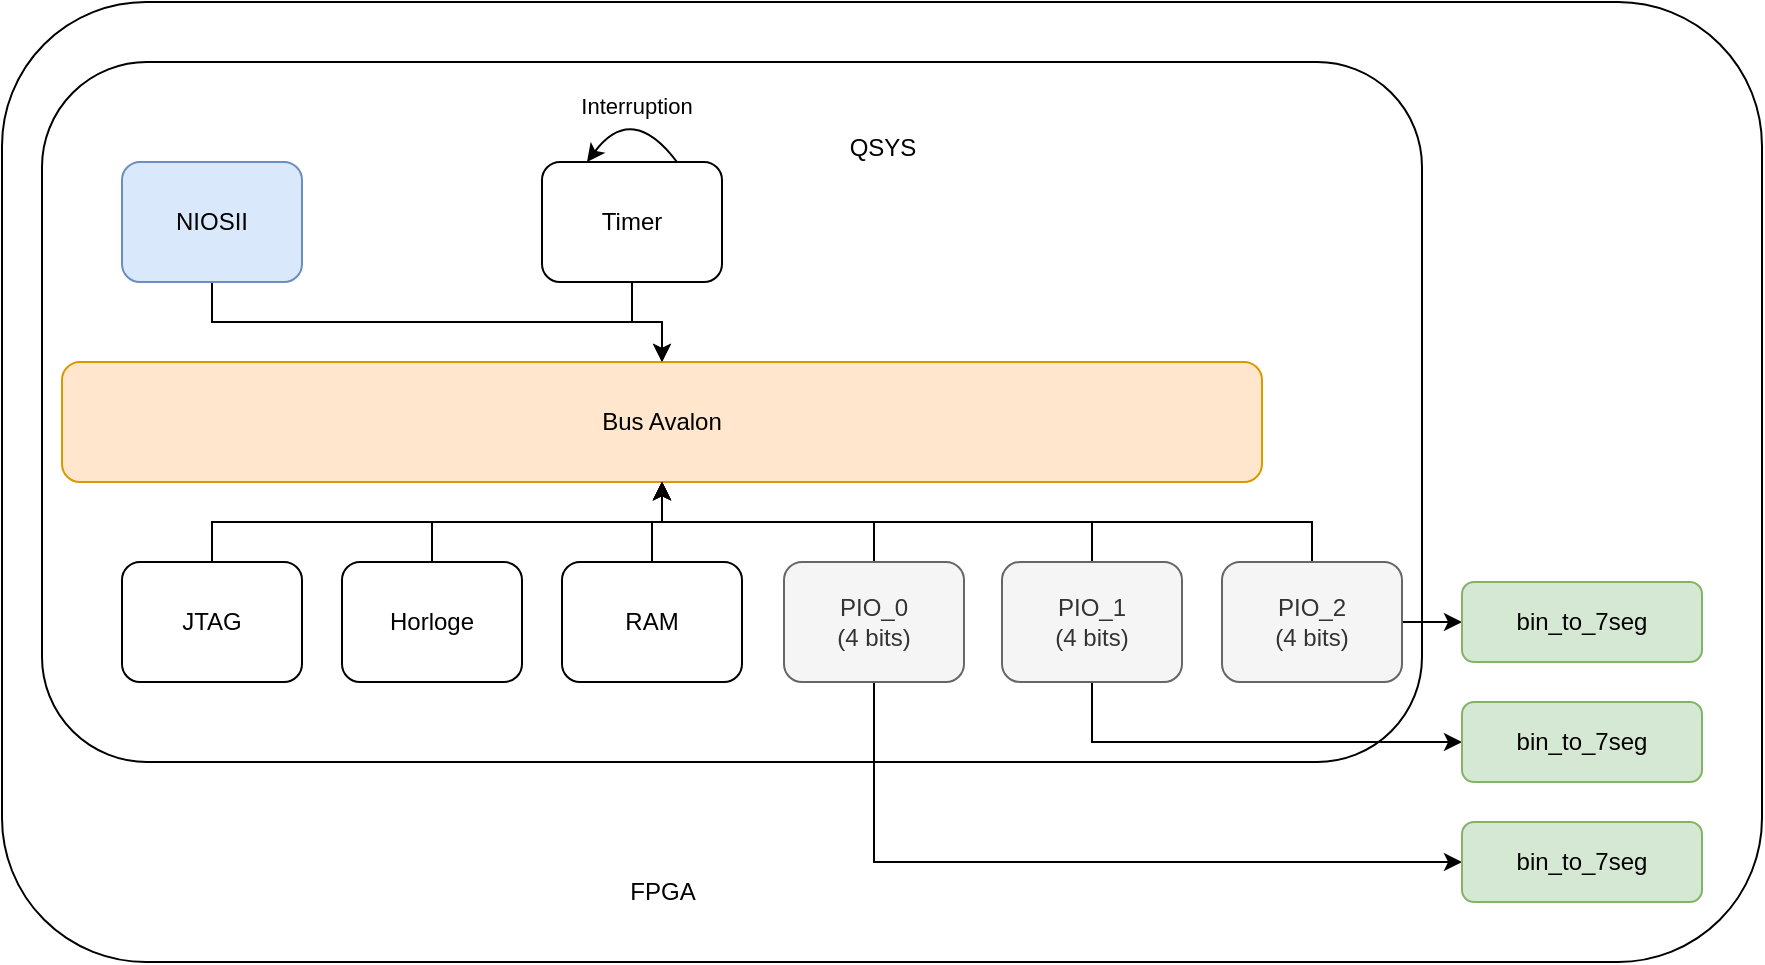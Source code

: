 <mxfile version="22.1.21" type="device">
  <diagram name="Page-1" id="R6xULGAA-0YLK9sYTk9Q">
    <mxGraphModel dx="1829" dy="569" grid="1" gridSize="10" guides="1" tooltips="1" connect="1" arrows="1" fold="1" page="1" pageScale="1" pageWidth="827" pageHeight="1169" math="0" shadow="0">
      <root>
        <mxCell id="0" />
        <mxCell id="1" parent="0" />
        <mxCell id="tqNJVDaU8XJgOx9cOg4c-35" value="" style="rounded=1;whiteSpace=wrap;html=1;" vertex="1" parent="1">
          <mxGeometry x="-100" y="20" width="880" height="480" as="geometry" />
        </mxCell>
        <mxCell id="tqNJVDaU8XJgOx9cOg4c-19" value="" style="rounded=1;whiteSpace=wrap;html=1;" vertex="1" parent="1">
          <mxGeometry x="-80" y="50" width="690" height="350" as="geometry" />
        </mxCell>
        <mxCell id="tqNJVDaU8XJgOx9cOg4c-7" value="" style="edgeStyle=orthogonalEdgeStyle;rounded=0;orthogonalLoop=1;jettySize=auto;html=1;" edge="1" parent="1" source="tqNJVDaU8XJgOx9cOg4c-2" target="tqNJVDaU8XJgOx9cOg4c-3">
          <mxGeometry relative="1" as="geometry" />
        </mxCell>
        <mxCell id="tqNJVDaU8XJgOx9cOg4c-2" value="NIOSII" style="rounded=1;whiteSpace=wrap;html=1;fillColor=#dae8fc;strokeColor=#6c8ebf;" vertex="1" parent="1">
          <mxGeometry x="-40" y="100" width="90" height="60" as="geometry" />
        </mxCell>
        <mxCell id="tqNJVDaU8XJgOx9cOg4c-3" value="Bus Avalon" style="rounded=1;whiteSpace=wrap;html=1;fillColor=#ffe6cc;strokeColor=#d79b00;" vertex="1" parent="1">
          <mxGeometry x="-70" y="200" width="600" height="60" as="geometry" />
        </mxCell>
        <mxCell id="tqNJVDaU8XJgOx9cOg4c-6" value="" style="edgeStyle=orthogonalEdgeStyle;rounded=0;orthogonalLoop=1;jettySize=auto;html=1;" edge="1" parent="1" source="tqNJVDaU8XJgOx9cOg4c-4" target="tqNJVDaU8XJgOx9cOg4c-3">
          <mxGeometry relative="1" as="geometry" />
        </mxCell>
        <mxCell id="tqNJVDaU8XJgOx9cOg4c-4" value="JTAG" style="rounded=1;whiteSpace=wrap;html=1;" vertex="1" parent="1">
          <mxGeometry x="-40" y="300" width="90" height="60" as="geometry" />
        </mxCell>
        <mxCell id="tqNJVDaU8XJgOx9cOg4c-9" value="" style="edgeStyle=orthogonalEdgeStyle;rounded=0;orthogonalLoop=1;jettySize=auto;html=1;" edge="1" parent="1" source="tqNJVDaU8XJgOx9cOg4c-8" target="tqNJVDaU8XJgOx9cOg4c-3">
          <mxGeometry relative="1" as="geometry" />
        </mxCell>
        <mxCell id="tqNJVDaU8XJgOx9cOg4c-8" value="Horloge" style="rounded=1;whiteSpace=wrap;html=1;" vertex="1" parent="1">
          <mxGeometry x="70" y="300" width="90" height="60" as="geometry" />
        </mxCell>
        <mxCell id="tqNJVDaU8XJgOx9cOg4c-11" value="" style="edgeStyle=orthogonalEdgeStyle;rounded=0;orthogonalLoop=1;jettySize=auto;html=1;" edge="1" parent="1" source="tqNJVDaU8XJgOx9cOg4c-10" target="tqNJVDaU8XJgOx9cOg4c-3">
          <mxGeometry relative="1" as="geometry" />
        </mxCell>
        <mxCell id="tqNJVDaU8XJgOx9cOg4c-10" value="RAM" style="rounded=1;whiteSpace=wrap;html=1;" vertex="1" parent="1">
          <mxGeometry x="180" y="300" width="90" height="60" as="geometry" />
        </mxCell>
        <mxCell id="tqNJVDaU8XJgOx9cOg4c-15" value="" style="edgeStyle=orthogonalEdgeStyle;rounded=0;orthogonalLoop=1;jettySize=auto;html=1;" edge="1" parent="1" source="tqNJVDaU8XJgOx9cOg4c-14" target="tqNJVDaU8XJgOx9cOg4c-3">
          <mxGeometry relative="1" as="geometry" />
        </mxCell>
        <mxCell id="tqNJVDaU8XJgOx9cOg4c-14" value="Timer" style="rounded=1;whiteSpace=wrap;html=1;" vertex="1" parent="1">
          <mxGeometry x="170" y="100" width="90" height="60" as="geometry" />
        </mxCell>
        <mxCell id="tqNJVDaU8XJgOx9cOg4c-16" value="" style="curved=1;endArrow=classic;html=1;rounded=0;exitX=0.75;exitY=0;exitDx=0;exitDy=0;entryX=0.25;entryY=0;entryDx=0;entryDy=0;" edge="1" parent="1" source="tqNJVDaU8XJgOx9cOg4c-14" target="tqNJVDaU8XJgOx9cOg4c-14">
          <mxGeometry width="50" height="50" relative="1" as="geometry">
            <mxPoint x="150" y="140" as="sourcePoint" />
            <mxPoint x="170" y="110" as="targetPoint" />
            <Array as="points">
              <mxPoint x="215" y="70" />
            </Array>
          </mxGeometry>
        </mxCell>
        <mxCell id="tqNJVDaU8XJgOx9cOg4c-17" value="Interruption" style="edgeLabel;html=1;align=center;verticalAlign=middle;resizable=0;points=[];" vertex="1" connectable="0" parent="tqNJVDaU8XJgOx9cOg4c-16">
          <mxGeometry x="-0.065" relative="1" as="geometry">
            <mxPoint as="offset" />
          </mxGeometry>
        </mxCell>
        <mxCell id="tqNJVDaU8XJgOx9cOg4c-18" value="QSYS" style="text;html=1;align=center;verticalAlign=middle;resizable=0;points=[];autosize=1;strokeColor=none;fillColor=none;" vertex="1" parent="1">
          <mxGeometry x="310" y="78" width="60" height="30" as="geometry" />
        </mxCell>
        <mxCell id="tqNJVDaU8XJgOx9cOg4c-26" value="" style="edgeStyle=orthogonalEdgeStyle;rounded=0;orthogonalLoop=1;jettySize=auto;html=1;" edge="1" parent="1" source="tqNJVDaU8XJgOx9cOg4c-20" target="tqNJVDaU8XJgOx9cOg4c-3">
          <mxGeometry relative="1" as="geometry" />
        </mxCell>
        <mxCell id="tqNJVDaU8XJgOx9cOg4c-30" value="" style="edgeStyle=orthogonalEdgeStyle;rounded=0;orthogonalLoop=1;jettySize=auto;html=1;" edge="1" parent="1" source="tqNJVDaU8XJgOx9cOg4c-20" target="tqNJVDaU8XJgOx9cOg4c-28">
          <mxGeometry relative="1" as="geometry" />
        </mxCell>
        <mxCell id="tqNJVDaU8XJgOx9cOg4c-20" value="PIO_2&lt;br&gt;(4 bits)" style="rounded=1;whiteSpace=wrap;html=1;fillColor=#f5f5f5;fontColor=#333333;strokeColor=#666666;" vertex="1" parent="1">
          <mxGeometry x="510" y="300" width="90" height="60" as="geometry" />
        </mxCell>
        <mxCell id="tqNJVDaU8XJgOx9cOg4c-23" value="" style="edgeStyle=orthogonalEdgeStyle;rounded=0;orthogonalLoop=1;jettySize=auto;html=1;" edge="1" parent="1" source="tqNJVDaU8XJgOx9cOg4c-21" target="tqNJVDaU8XJgOx9cOg4c-3">
          <mxGeometry relative="1" as="geometry" />
        </mxCell>
        <mxCell id="tqNJVDaU8XJgOx9cOg4c-34" style="edgeStyle=orthogonalEdgeStyle;rounded=0;orthogonalLoop=1;jettySize=auto;html=1;entryX=0;entryY=0.5;entryDx=0;entryDy=0;" edge="1" parent="1" source="tqNJVDaU8XJgOx9cOg4c-21" target="tqNJVDaU8XJgOx9cOg4c-27">
          <mxGeometry relative="1" as="geometry">
            <Array as="points">
              <mxPoint x="336" y="450" />
            </Array>
          </mxGeometry>
        </mxCell>
        <mxCell id="tqNJVDaU8XJgOx9cOg4c-21" value="PIO_0&lt;br&gt;(4 bits)" style="rounded=1;whiteSpace=wrap;html=1;fillColor=#f5f5f5;fontColor=#333333;strokeColor=#666666;" vertex="1" parent="1">
          <mxGeometry x="291" y="300" width="90" height="60" as="geometry" />
        </mxCell>
        <mxCell id="tqNJVDaU8XJgOx9cOg4c-25" value="" style="edgeStyle=orthogonalEdgeStyle;rounded=0;orthogonalLoop=1;jettySize=auto;html=1;" edge="1" parent="1" source="tqNJVDaU8XJgOx9cOg4c-22" target="tqNJVDaU8XJgOx9cOg4c-3">
          <mxGeometry relative="1" as="geometry" />
        </mxCell>
        <mxCell id="tqNJVDaU8XJgOx9cOg4c-33" style="edgeStyle=orthogonalEdgeStyle;rounded=0;orthogonalLoop=1;jettySize=auto;html=1;entryX=0;entryY=0.5;entryDx=0;entryDy=0;" edge="1" parent="1" source="tqNJVDaU8XJgOx9cOg4c-22" target="tqNJVDaU8XJgOx9cOg4c-29">
          <mxGeometry relative="1" as="geometry">
            <Array as="points">
              <mxPoint x="445" y="390" />
            </Array>
          </mxGeometry>
        </mxCell>
        <mxCell id="tqNJVDaU8XJgOx9cOg4c-22" value="PIO_1&lt;br&gt;(4 bits)" style="rounded=1;whiteSpace=wrap;html=1;fillColor=#f5f5f5;fontColor=#333333;strokeColor=#666666;" vertex="1" parent="1">
          <mxGeometry x="400" y="300" width="90" height="60" as="geometry" />
        </mxCell>
        <mxCell id="tqNJVDaU8XJgOx9cOg4c-27" value="bin_to_7seg" style="rounded=1;whiteSpace=wrap;html=1;fillColor=#d5e8d4;strokeColor=#82b366;" vertex="1" parent="1">
          <mxGeometry x="630" y="430" width="120" height="40" as="geometry" />
        </mxCell>
        <mxCell id="tqNJVDaU8XJgOx9cOg4c-28" value="bin_to_7seg" style="rounded=1;whiteSpace=wrap;html=1;fillColor=#d5e8d4;strokeColor=#82b366;" vertex="1" parent="1">
          <mxGeometry x="630" y="310" width="120" height="40" as="geometry" />
        </mxCell>
        <mxCell id="tqNJVDaU8XJgOx9cOg4c-29" value="bin_to_7seg" style="rounded=1;whiteSpace=wrap;html=1;fillColor=#d5e8d4;strokeColor=#82b366;" vertex="1" parent="1">
          <mxGeometry x="630" y="370" width="120" height="40" as="geometry" />
        </mxCell>
        <mxCell id="tqNJVDaU8XJgOx9cOg4c-36" value="FPGA" style="text;html=1;align=center;verticalAlign=middle;resizable=0;points=[];autosize=1;strokeColor=none;fillColor=none;" vertex="1" parent="1">
          <mxGeometry x="200" y="450" width="60" height="30" as="geometry" />
        </mxCell>
      </root>
    </mxGraphModel>
  </diagram>
</mxfile>
